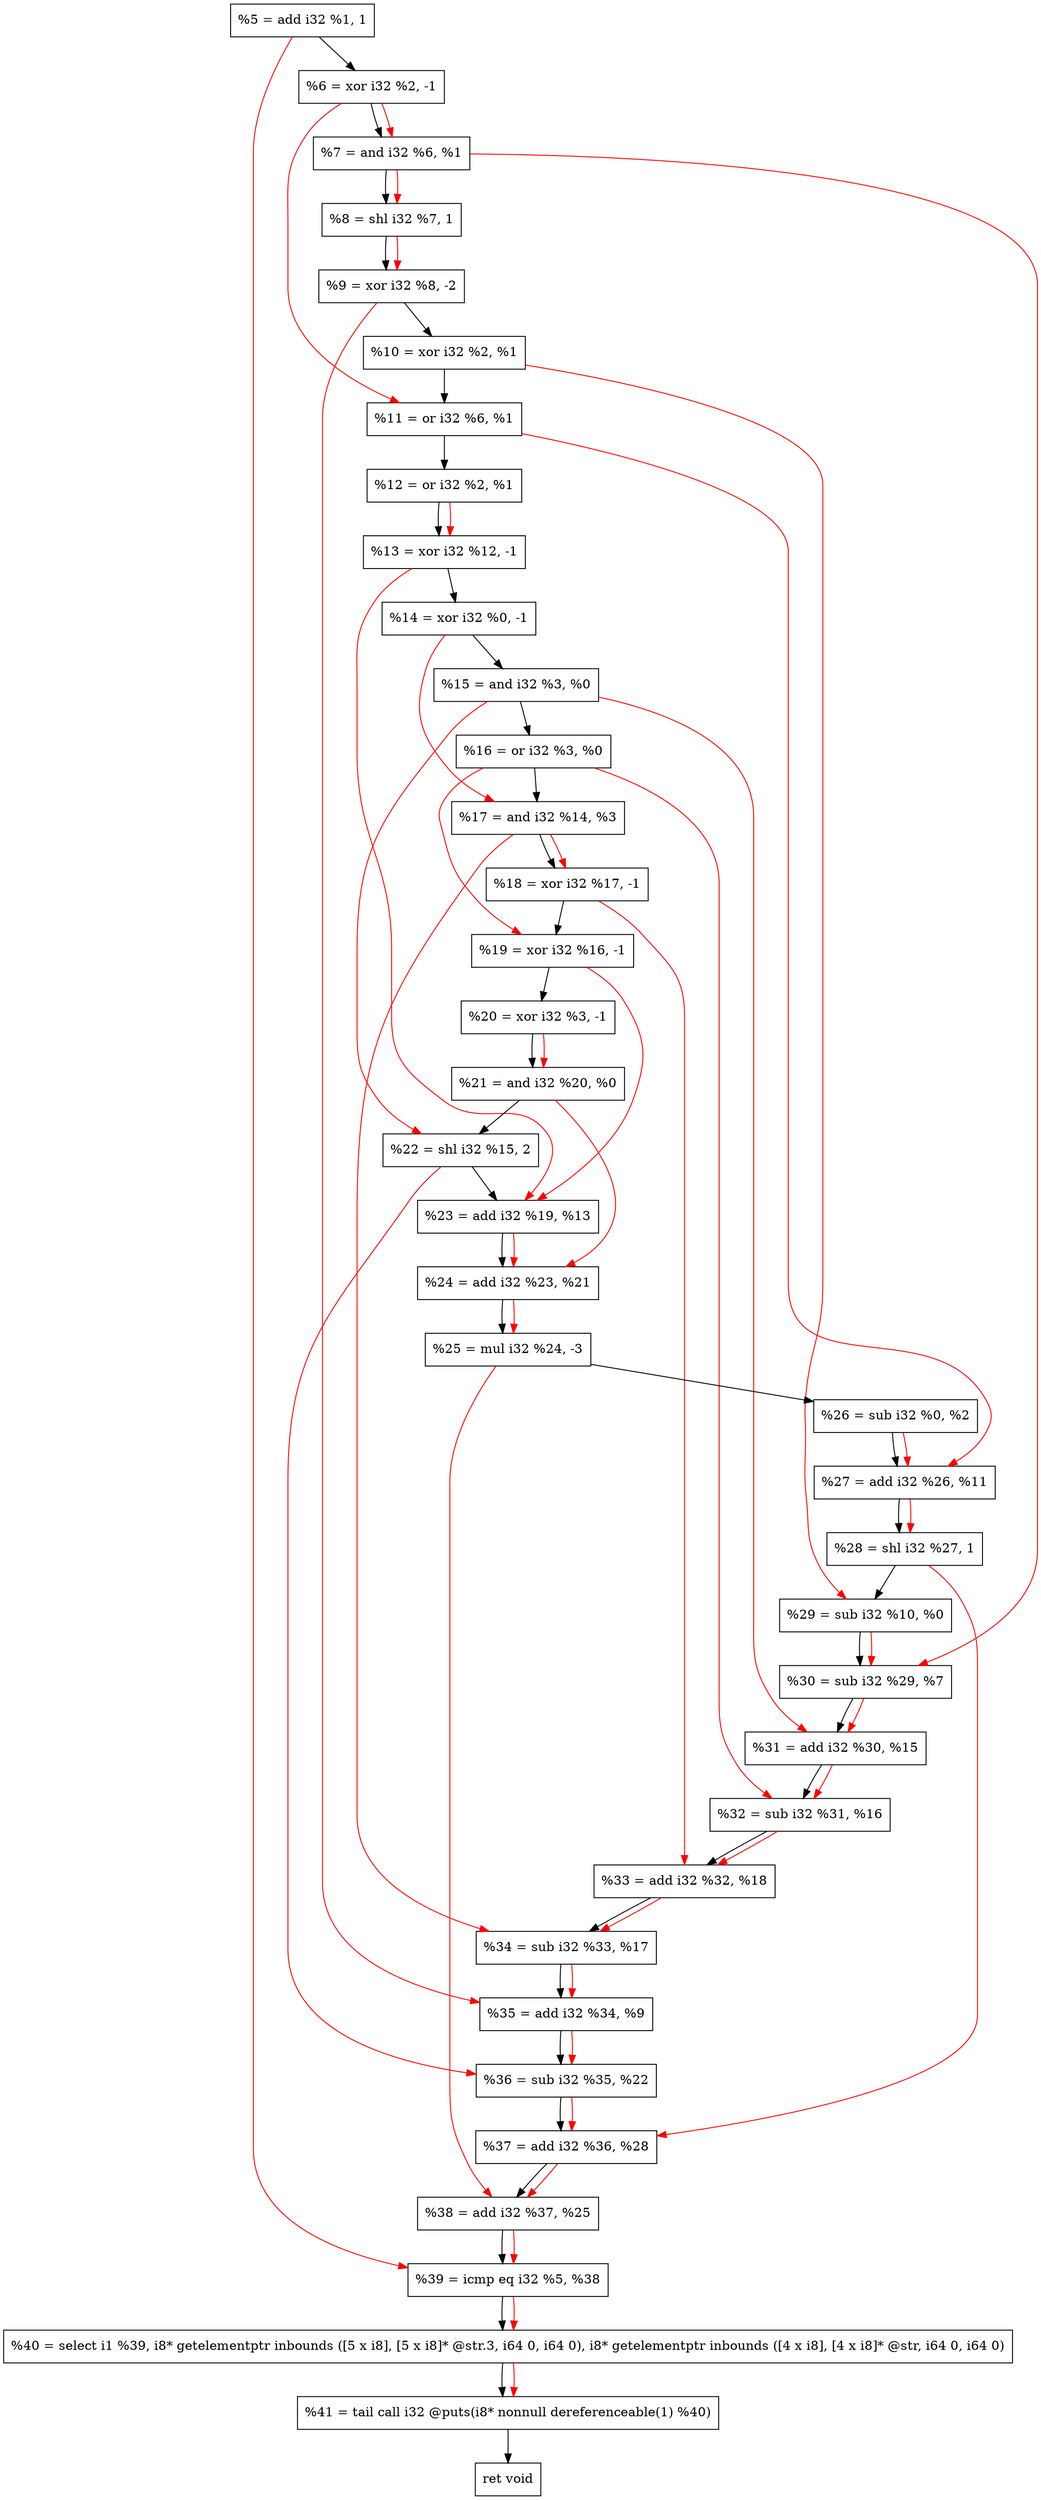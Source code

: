 digraph "DFG for'crackme' function" {
	Node0x9b5030[shape=record, label="  %5 = add i32 %1, 1"];
	Node0x9b50d0[shape=record, label="  %6 = xor i32 %2, -1"];
	Node0x9b5140[shape=record, label="  %7 = and i32 %6, %1"];
	Node0x9b51b0[shape=record, label="  %8 = shl i32 %7, 1"];
	Node0x9b5250[shape=record, label="  %9 = xor i32 %8, -2"];
	Node0x9b52c0[shape=record, label="  %10 = xor i32 %2, %1"];
	Node0x9b5330[shape=record, label="  %11 = or i32 %6, %1"];
	Node0x9b53a0[shape=record, label="  %12 = or i32 %2, %1"];
	Node0x9b5410[shape=record, label="  %13 = xor i32 %12, -1"];
	Node0x9b5480[shape=record, label="  %14 = xor i32 %0, -1"];
	Node0x9b54f0[shape=record, label="  %15 = and i32 %3, %0"];
	Node0x9b5560[shape=record, label="  %16 = or i32 %3, %0"];
	Node0x9b55d0[shape=record, label="  %17 = and i32 %14, %3"];
	Node0x9b5640[shape=record, label="  %18 = xor i32 %17, -1"];
	Node0x9b56b0[shape=record, label="  %19 = xor i32 %16, -1"];
	Node0x9b5720[shape=record, label="  %20 = xor i32 %3, -1"];
	Node0x9b5790[shape=record, label="  %21 = and i32 %20, %0"];
	Node0x9b5830[shape=record, label="  %22 = shl i32 %15, 2"];
	Node0x9b58a0[shape=record, label="  %23 = add i32 %19, %13"];
	Node0x9b5910[shape=record, label="  %24 = add i32 %23, %21"];
	Node0x9b59b0[shape=record, label="  %25 = mul i32 %24, -3"];
	Node0x9b5a20[shape=record, label="  %26 = sub i32 %0, %2"];
	Node0x9b5a90[shape=record, label="  %27 = add i32 %26, %11"];
	Node0x9b5b00[shape=record, label="  %28 = shl i32 %27, 1"];
	Node0x9b5b70[shape=record, label="  %29 = sub i32 %10, %0"];
	Node0x9b5be0[shape=record, label="  %30 = sub i32 %29, %7"];
	Node0x9b5c50[shape=record, label="  %31 = add i32 %30, %15"];
	Node0x9b5cc0[shape=record, label="  %32 = sub i32 %31, %16"];
	Node0x9b5f40[shape=record, label="  %33 = add i32 %32, %18"];
	Node0x9b5fb0[shape=record, label="  %34 = sub i32 %33, %17"];
	Node0x9b6020[shape=record, label="  %35 = add i32 %34, %9"];
	Node0x9b6090[shape=record, label="  %36 = sub i32 %35, %22"];
	Node0x9b6100[shape=record, label="  %37 = add i32 %36, %28"];
	Node0x9b6170[shape=record, label="  %38 = add i32 %37, %25"];
	Node0x9b61e0[shape=record, label="  %39 = icmp eq i32 %5, %38"];
	Node0x955268[shape=record, label="  %40 = select i1 %39, i8* getelementptr inbounds ([5 x i8], [5 x i8]* @str.3, i64 0, i64 0), i8* getelementptr inbounds ([4 x i8], [4 x i8]* @str, i64 0, i64 0)"];
	Node0x9b6680[shape=record, label="  %41 = tail call i32 @puts(i8* nonnull dereferenceable(1) %40)"];
	Node0x9b66d0[shape=record, label="  ret void"];
	Node0x9b5030 -> Node0x9b50d0;
	Node0x9b50d0 -> Node0x9b5140;
	Node0x9b5140 -> Node0x9b51b0;
	Node0x9b51b0 -> Node0x9b5250;
	Node0x9b5250 -> Node0x9b52c0;
	Node0x9b52c0 -> Node0x9b5330;
	Node0x9b5330 -> Node0x9b53a0;
	Node0x9b53a0 -> Node0x9b5410;
	Node0x9b5410 -> Node0x9b5480;
	Node0x9b5480 -> Node0x9b54f0;
	Node0x9b54f0 -> Node0x9b5560;
	Node0x9b5560 -> Node0x9b55d0;
	Node0x9b55d0 -> Node0x9b5640;
	Node0x9b5640 -> Node0x9b56b0;
	Node0x9b56b0 -> Node0x9b5720;
	Node0x9b5720 -> Node0x9b5790;
	Node0x9b5790 -> Node0x9b5830;
	Node0x9b5830 -> Node0x9b58a0;
	Node0x9b58a0 -> Node0x9b5910;
	Node0x9b5910 -> Node0x9b59b0;
	Node0x9b59b0 -> Node0x9b5a20;
	Node0x9b5a20 -> Node0x9b5a90;
	Node0x9b5a90 -> Node0x9b5b00;
	Node0x9b5b00 -> Node0x9b5b70;
	Node0x9b5b70 -> Node0x9b5be0;
	Node0x9b5be0 -> Node0x9b5c50;
	Node0x9b5c50 -> Node0x9b5cc0;
	Node0x9b5cc0 -> Node0x9b5f40;
	Node0x9b5f40 -> Node0x9b5fb0;
	Node0x9b5fb0 -> Node0x9b6020;
	Node0x9b6020 -> Node0x9b6090;
	Node0x9b6090 -> Node0x9b6100;
	Node0x9b6100 -> Node0x9b6170;
	Node0x9b6170 -> Node0x9b61e0;
	Node0x9b61e0 -> Node0x955268;
	Node0x955268 -> Node0x9b6680;
	Node0x9b6680 -> Node0x9b66d0;
edge [color=red]
	Node0x9b50d0 -> Node0x9b5140;
	Node0x9b5140 -> Node0x9b51b0;
	Node0x9b51b0 -> Node0x9b5250;
	Node0x9b50d0 -> Node0x9b5330;
	Node0x9b53a0 -> Node0x9b5410;
	Node0x9b5480 -> Node0x9b55d0;
	Node0x9b55d0 -> Node0x9b5640;
	Node0x9b5560 -> Node0x9b56b0;
	Node0x9b5720 -> Node0x9b5790;
	Node0x9b54f0 -> Node0x9b5830;
	Node0x9b56b0 -> Node0x9b58a0;
	Node0x9b5410 -> Node0x9b58a0;
	Node0x9b58a0 -> Node0x9b5910;
	Node0x9b5790 -> Node0x9b5910;
	Node0x9b5910 -> Node0x9b59b0;
	Node0x9b5a20 -> Node0x9b5a90;
	Node0x9b5330 -> Node0x9b5a90;
	Node0x9b5a90 -> Node0x9b5b00;
	Node0x9b52c0 -> Node0x9b5b70;
	Node0x9b5b70 -> Node0x9b5be0;
	Node0x9b5140 -> Node0x9b5be0;
	Node0x9b5be0 -> Node0x9b5c50;
	Node0x9b54f0 -> Node0x9b5c50;
	Node0x9b5c50 -> Node0x9b5cc0;
	Node0x9b5560 -> Node0x9b5cc0;
	Node0x9b5cc0 -> Node0x9b5f40;
	Node0x9b5640 -> Node0x9b5f40;
	Node0x9b5f40 -> Node0x9b5fb0;
	Node0x9b55d0 -> Node0x9b5fb0;
	Node0x9b5fb0 -> Node0x9b6020;
	Node0x9b5250 -> Node0x9b6020;
	Node0x9b6020 -> Node0x9b6090;
	Node0x9b5830 -> Node0x9b6090;
	Node0x9b6090 -> Node0x9b6100;
	Node0x9b5b00 -> Node0x9b6100;
	Node0x9b6100 -> Node0x9b6170;
	Node0x9b59b0 -> Node0x9b6170;
	Node0x9b5030 -> Node0x9b61e0;
	Node0x9b6170 -> Node0x9b61e0;
	Node0x9b61e0 -> Node0x955268;
	Node0x955268 -> Node0x9b6680;
}
